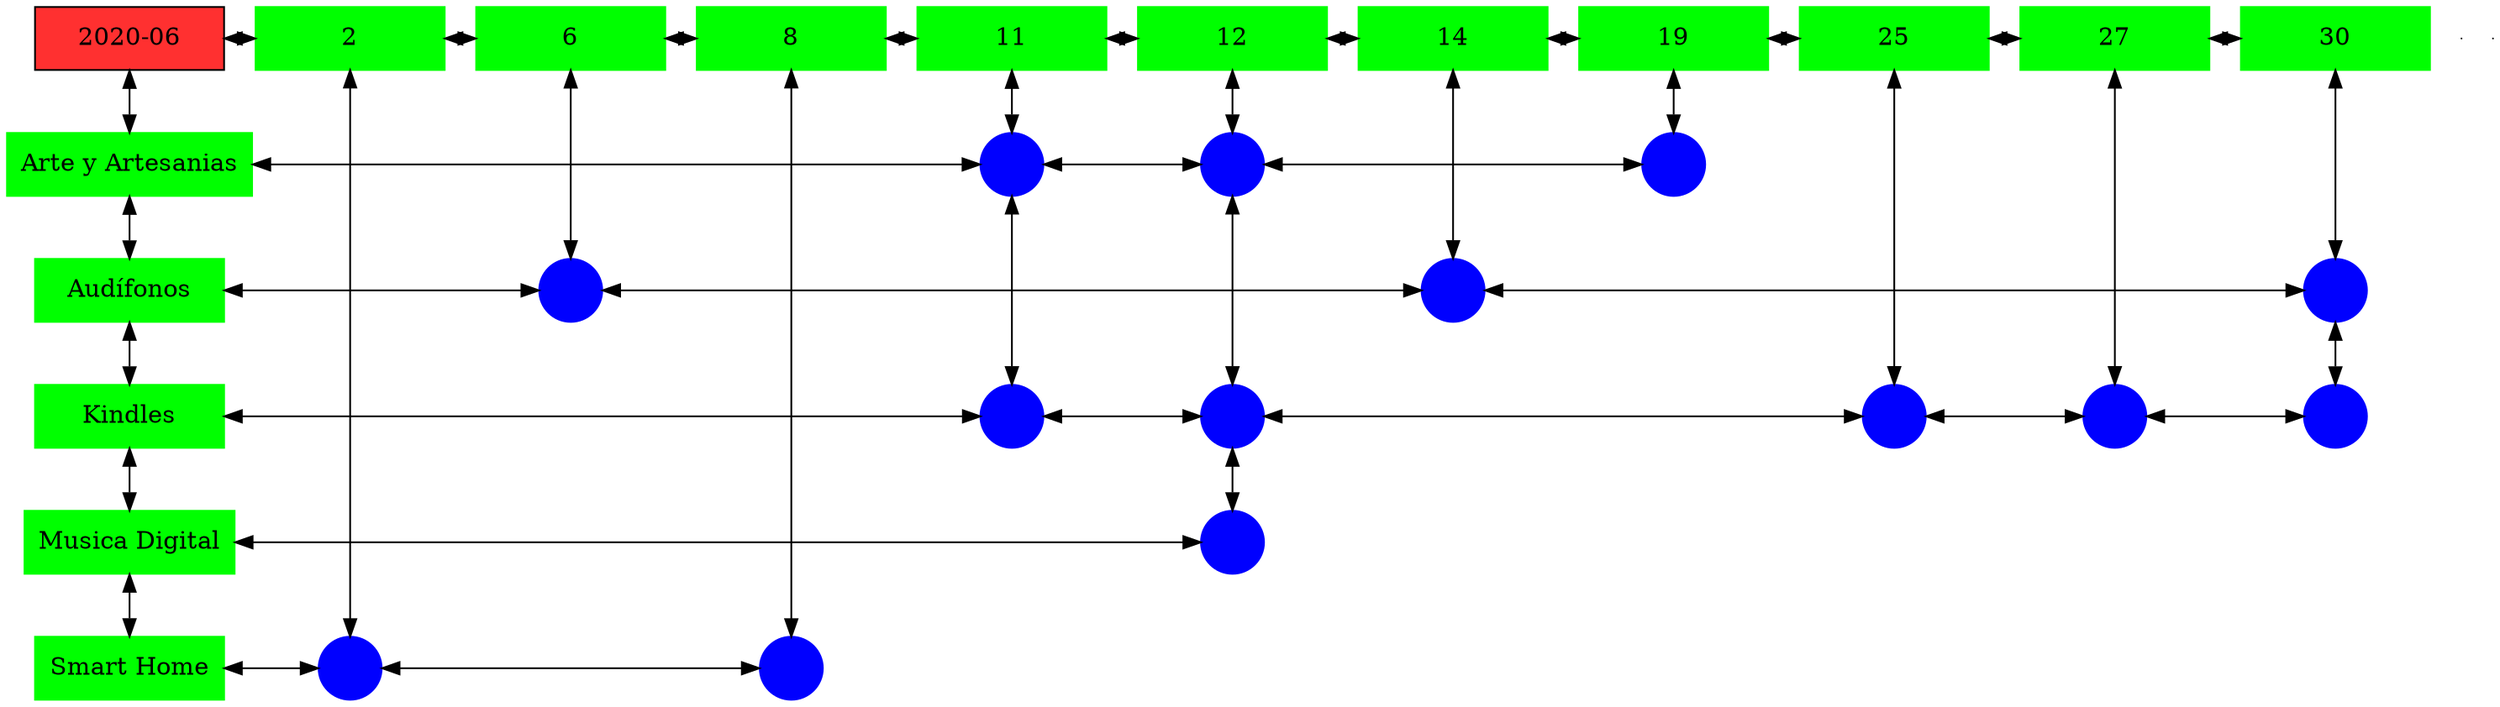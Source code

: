 digraph G{
node[shape="box"];
nodeMt[ label = "2020-06", width = 1.5, style = filled, fillcolor = firebrick1, group = 1 ];
e0[ shape = point, width = 0 ];
e1[ shape = point, width = 0 ];
node0xc0020be8c0[label="2",color=green,style =filled,width = 1.5 group=2];
nodeMt->node0xc0020be8c0[dir="both"];
{rank=same;nodeMt;node0xc0020be8c0;}
node0xc001e896d0[label="6",color=green,style =filled,width = 1.5 group=6];
node0xc0020be8c0->node0xc001e896d0[dir="both"];
{rank=same;node0xc0020be8c0;node0xc001e896d0;}
node0xc00207f540[label="8",color=green,style =filled,width = 1.5 group=8];
node0xc001e896d0->node0xc00207f540[dir="both"];
{rank=same;node0xc001e896d0;node0xc00207f540;}
node0xc001f4b7c0[label="11",color=green,style =filled,width = 1.5 group=11];
node0xc00207f540->node0xc001f4b7c0[dir="both"];
{rank=same;node0xc00207f540;node0xc001f4b7c0;}
node0xc001e88870[label="12",color=green,style =filled,width = 1.5 group=12];
node0xc001f4b7c0->node0xc001e88870[dir="both"];
{rank=same;node0xc001f4b7c0;node0xc001e88870;}
node0xc001e6e780[label="14",color=green,style =filled,width = 1.5 group=14];
node0xc001e88870->node0xc001e6e780[dir="both"];
{rank=same;node0xc001e88870;node0xc001e6e780;}
node0xc00209f4a0[label="19",color=green,style =filled,width = 1.5 group=19];
node0xc001e6e780->node0xc00209f4a0[dir="both"];
{rank=same;node0xc001e6e780;node0xc00209f4a0;}
node0xc002222be0[label="25",color=green,style =filled,width = 1.5 group=25];
node0xc00209f4a0->node0xc002222be0[dir="both"];
{rank=same;node0xc00209f4a0;node0xc002222be0;}
node0xc001ea7860[label="27",color=green,style =filled,width = 1.5 group=27];
node0xc002222be0->node0xc001ea7860[dir="both"];
{rank=same;node0xc002222be0;node0xc001ea7860;}
node0xc001eae8c0[label="30",color=green,style =filled,width = 1.5 group=30];
node0xc001ea7860->node0xc001eae8c0[dir="both"];
{rank=same;node0xc001ea7860;node0xc001eae8c0;}
node0xc001f78690[label="Arte y Artesanias",color=green,style =filled width = 1.5 group=1];
node0xc001ff9e80[label="",color=blue,style =filled, width = 0.5 group=11 shape=circle];
node0xc001f78690->node0xc001ff9e80[dir="both"];
{rank=same;node0xc001f78690;node0xc001ff9e80;}
node0xc001f70e80[label="",color=blue,style =filled, width = 0.5 group=12 shape=circle];
node0xc001ff9e80->node0xc001f70e80[dir="both"];
{rank=same;node0xc001f70e80;node0xc001ff9e80;}
node0xc0020a6600[label="",color=blue,style =filled, width = 0.5 group=19 shape=circle];
node0xc001f70e80->node0xc0020a6600[dir="both"];
{rank=same;node0xc0020a6600;node0xc001f70e80;}
node0xc001e6e730[label="Audífonos",color=green,style =filled width = 1.5 group=1];
node0xc001e8a900[label="",color=blue,style =filled, width = 0.5 group=6 shape=circle];
node0xc001e6e730->node0xc001e8a900[dir="both"];
{rank=same;node0xc001e6e730;node0xc001e8a900;}
node0xc001e5db80[label="",color=blue,style =filled, width = 0.5 group=14 shape=circle];
node0xc001e8a900->node0xc001e5db80[dir="both"];
{rank=same;node0xc001e5db80;node0xc001e8a900;}
node0xc002199980[label="",color=blue,style =filled, width = 0.5 group=30 shape=circle];
node0xc001e5db80->node0xc002199980[dir="both"];
{rank=same;node0xc002199980;node0xc001e5db80;}
node0xc001e88820[label="Kindles",color=green,style =filled width = 1.5 group=1];
node0xc001f41d00[label="",color=blue,style =filled, width = 0.5 group=11 shape=circle];
node0xc001e88820->node0xc001f41d00[dir="both"];
{rank=same;node0xc001e88820;node0xc001f41d00;}
node0xc001e8a100[label="",color=blue,style =filled, width = 0.5 group=12 shape=circle];
node0xc001f41d00->node0xc001e8a100[dir="both"];
{rank=same;node0xc001e8a100;node0xc001f41d00;}
node0xc002219c00[label="",color=blue,style =filled, width = 0.5 group=25 shape=circle];
node0xc001e8a100->node0xc002219c00[dir="both"];
{rank=same;node0xc002219c00;node0xc001e8a100;}
node0xc001ea4f00[label="",color=blue,style =filled, width = 0.5 group=27 shape=circle];
node0xc002219c00->node0xc001ea4f00[dir="both"];
{rank=same;node0xc001ea4f00;node0xc002219c00;}
node0xc001ea5880[label="",color=blue,style =filled, width = 0.5 group=30 shape=circle];
node0xc001ea4f00->node0xc001ea5880[dir="both"];
{rank=same;node0xc001ea5880;node0xc001ea4f00;}
node0xc0020500f0[label="Musica Digital",color=green,style =filled width = 1.5 group=1];
node0xc00204c500[label="",color=blue,style =filled, width = 0.5 group=12 shape=circle];
node0xc0020500f0->node0xc00204c500[dir="both"];
{rank=same;node0xc0020500f0;node0xc00204c500;}
node0xc00207f4f0[label="Smart Home",color=green,style =filled width = 1.5 group=1];
node0xc0020bcb80[label="",color=blue,style =filled, width = 0.5 group=2 shape=circle];
node0xc00207f4f0->node0xc0020bcb80[dir="both"];
{rank=same;node0xc00207f4f0;node0xc0020bcb80;}
node0xc00207b680[label="",color=blue,style =filled, width = 0.5 group=8 shape=circle];
node0xc0020bcb80->node0xc00207b680[dir="both"];
{rank=same;node0xc00207b680;node0xc0020bcb80;}
node0xc0020be8c0->node0xc0020bcb80[dir="both"];
node0xc001e896d0->node0xc001e8a900[dir="both"];
node0xc00207f540->node0xc00207b680[dir="both"];
node0xc001f4b7c0->node0xc001ff9e80[dir="both"];
node0xc001ff9e80->node0xc001f41d00[dir="both"];
node0xc001e88870->node0xc001f70e80[dir="both"];
node0xc001f70e80->node0xc001e8a100[dir="both"];
node0xc001e8a100->node0xc00204c500[dir="both"];
node0xc001e6e780->node0xc001e5db80[dir="both"];
node0xc00209f4a0->node0xc0020a6600[dir="both"];
node0xc002222be0->node0xc002219c00[dir="both"];
node0xc001ea7860->node0xc001ea4f00[dir="both"];
node0xc001eae8c0->node0xc002199980[dir="both"];
node0xc002199980->node0xc001ea5880[dir="both"];
nodeMt->node0xc001f78690[dir="both"];
node0xc001f78690->node0xc001e6e730[dir="both"];
node0xc001e6e730->node0xc001e88820[dir="both"];
node0xc001e88820->node0xc0020500f0[dir="both"];
node0xc0020500f0->node0xc00207f4f0[dir="both"];
}
